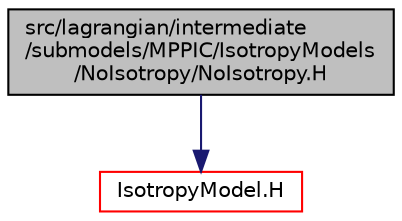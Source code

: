 digraph "src/lagrangian/intermediate/submodels/MPPIC/IsotropyModels/NoIsotropy/NoIsotropy.H"
{
  bgcolor="transparent";
  edge [fontname="Helvetica",fontsize="10",labelfontname="Helvetica",labelfontsize="10"];
  node [fontname="Helvetica",fontsize="10",shape=record];
  Node1 [label="src/lagrangian/intermediate\l/submodels/MPPIC/IsotropyModels\l/NoIsotropy/NoIsotropy.H",height=0.2,width=0.4,color="black", fillcolor="grey75", style="filled", fontcolor="black"];
  Node1 -> Node2 [color="midnightblue",fontsize="10",style="solid",fontname="Helvetica"];
  Node2 [label="IsotropyModel.H",height=0.2,width=0.4,color="red",URL="$a06947.html"];
}
